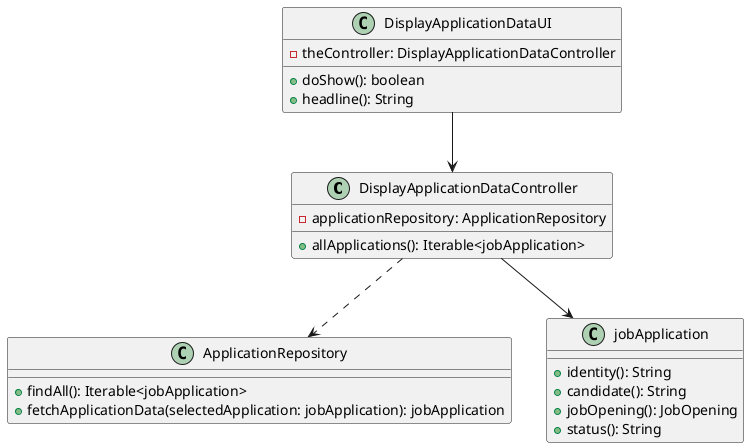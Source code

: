 @startuml

    class DisplayApplicationDataController {
        - applicationRepository: ApplicationRepository
        + allApplications(): Iterable<jobApplication>
    }



    class ApplicationRepository {
        + findAll(): Iterable<jobApplication>
        + fetchApplicationData(selectedApplication: jobApplication): jobApplication
    }


    class jobApplication {
        + identity(): String
        + candidate(): String
        + jobOpening(): JobOpening
        + status(): String
    }



    class DisplayApplicationDataUI {
        - theController: DisplayApplicationDataController
        + doShow(): boolean
        + headline(): String
    }


DisplayApplicationDataController ..> ApplicationRepository
DisplayApplicationDataController --> jobApplication
DisplayApplicationDataUI --> DisplayApplicationDataController
@enduml
